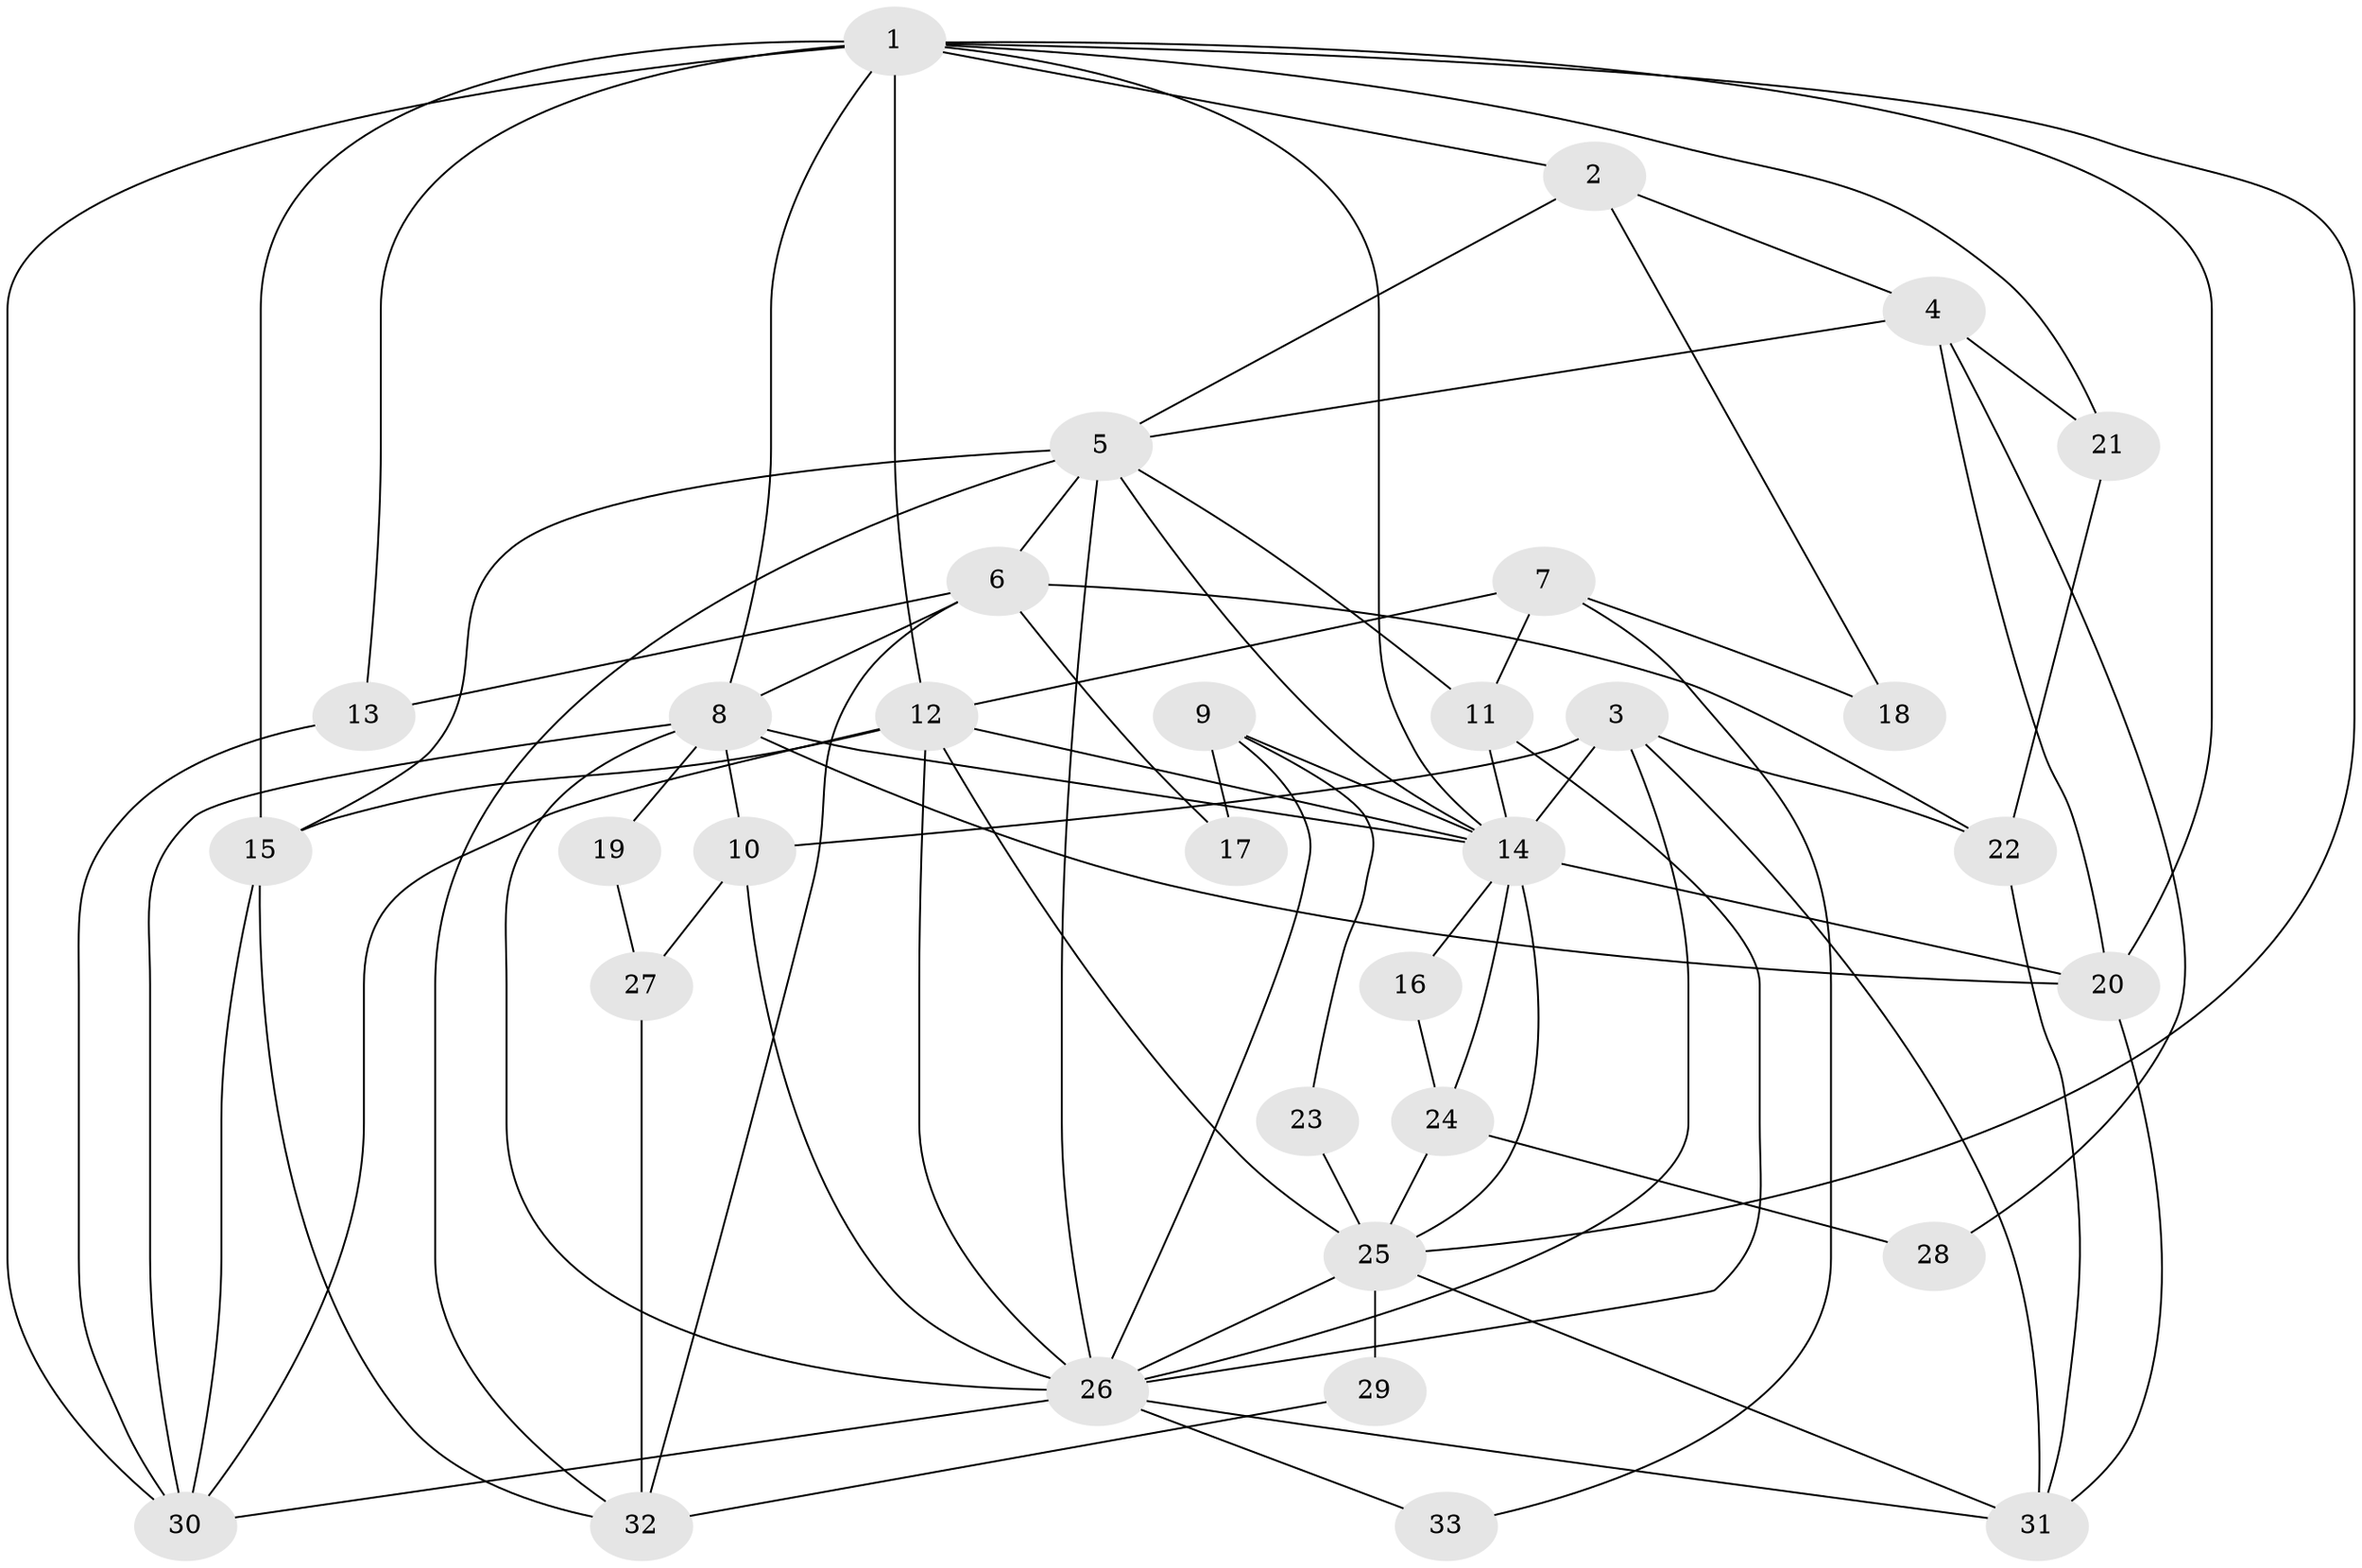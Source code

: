 // original degree distribution, {5: 0.19696969696969696, 4: 0.18181818181818182, 3: 0.3333333333333333, 6: 0.06060606060606061, 7: 0.045454545454545456, 2: 0.15151515151515152, 12: 0.015151515151515152, 8: 0.015151515151515152}
// Generated by graph-tools (version 1.1) at 2025/36/03/09/25 02:36:18]
// undirected, 33 vertices, 79 edges
graph export_dot {
graph [start="1"]
  node [color=gray90,style=filled];
  1;
  2;
  3;
  4;
  5;
  6;
  7;
  8;
  9;
  10;
  11;
  12;
  13;
  14;
  15;
  16;
  17;
  18;
  19;
  20;
  21;
  22;
  23;
  24;
  25;
  26;
  27;
  28;
  29;
  30;
  31;
  32;
  33;
  1 -- 2 [weight=1.0];
  1 -- 8 [weight=2.0];
  1 -- 12 [weight=2.0];
  1 -- 13 [weight=1.0];
  1 -- 14 [weight=1.0];
  1 -- 15 [weight=2.0];
  1 -- 20 [weight=3.0];
  1 -- 21 [weight=1.0];
  1 -- 25 [weight=1.0];
  1 -- 30 [weight=1.0];
  2 -- 4 [weight=1.0];
  2 -- 5 [weight=1.0];
  2 -- 18 [weight=1.0];
  3 -- 10 [weight=1.0];
  3 -- 14 [weight=2.0];
  3 -- 22 [weight=1.0];
  3 -- 26 [weight=1.0];
  3 -- 31 [weight=1.0];
  4 -- 5 [weight=1.0];
  4 -- 20 [weight=1.0];
  4 -- 21 [weight=1.0];
  4 -- 28 [weight=1.0];
  5 -- 6 [weight=1.0];
  5 -- 11 [weight=1.0];
  5 -- 14 [weight=1.0];
  5 -- 15 [weight=1.0];
  5 -- 26 [weight=2.0];
  5 -- 32 [weight=1.0];
  6 -- 8 [weight=1.0];
  6 -- 13 [weight=1.0];
  6 -- 17 [weight=1.0];
  6 -- 22 [weight=1.0];
  6 -- 32 [weight=1.0];
  7 -- 11 [weight=1.0];
  7 -- 12 [weight=1.0];
  7 -- 18 [weight=1.0];
  7 -- 33 [weight=1.0];
  8 -- 10 [weight=1.0];
  8 -- 14 [weight=3.0];
  8 -- 19 [weight=1.0];
  8 -- 20 [weight=1.0];
  8 -- 26 [weight=1.0];
  8 -- 30 [weight=2.0];
  9 -- 14 [weight=1.0];
  9 -- 17 [weight=1.0];
  9 -- 23 [weight=1.0];
  9 -- 26 [weight=1.0];
  10 -- 26 [weight=1.0];
  10 -- 27 [weight=1.0];
  11 -- 14 [weight=1.0];
  11 -- 26 [weight=1.0];
  12 -- 14 [weight=1.0];
  12 -- 15 [weight=1.0];
  12 -- 25 [weight=1.0];
  12 -- 26 [weight=1.0];
  12 -- 30 [weight=1.0];
  13 -- 30 [weight=1.0];
  14 -- 16 [weight=1.0];
  14 -- 20 [weight=1.0];
  14 -- 24 [weight=2.0];
  14 -- 25 [weight=1.0];
  15 -- 30 [weight=2.0];
  15 -- 32 [weight=1.0];
  16 -- 24 [weight=1.0];
  19 -- 27 [weight=1.0];
  20 -- 31 [weight=1.0];
  21 -- 22 [weight=1.0];
  22 -- 31 [weight=1.0];
  23 -- 25 [weight=1.0];
  24 -- 25 [weight=1.0];
  24 -- 28 [weight=1.0];
  25 -- 26 [weight=1.0];
  25 -- 29 [weight=2.0];
  25 -- 31 [weight=1.0];
  26 -- 30 [weight=1.0];
  26 -- 31 [weight=1.0];
  26 -- 33 [weight=1.0];
  27 -- 32 [weight=1.0];
  29 -- 32 [weight=1.0];
}
